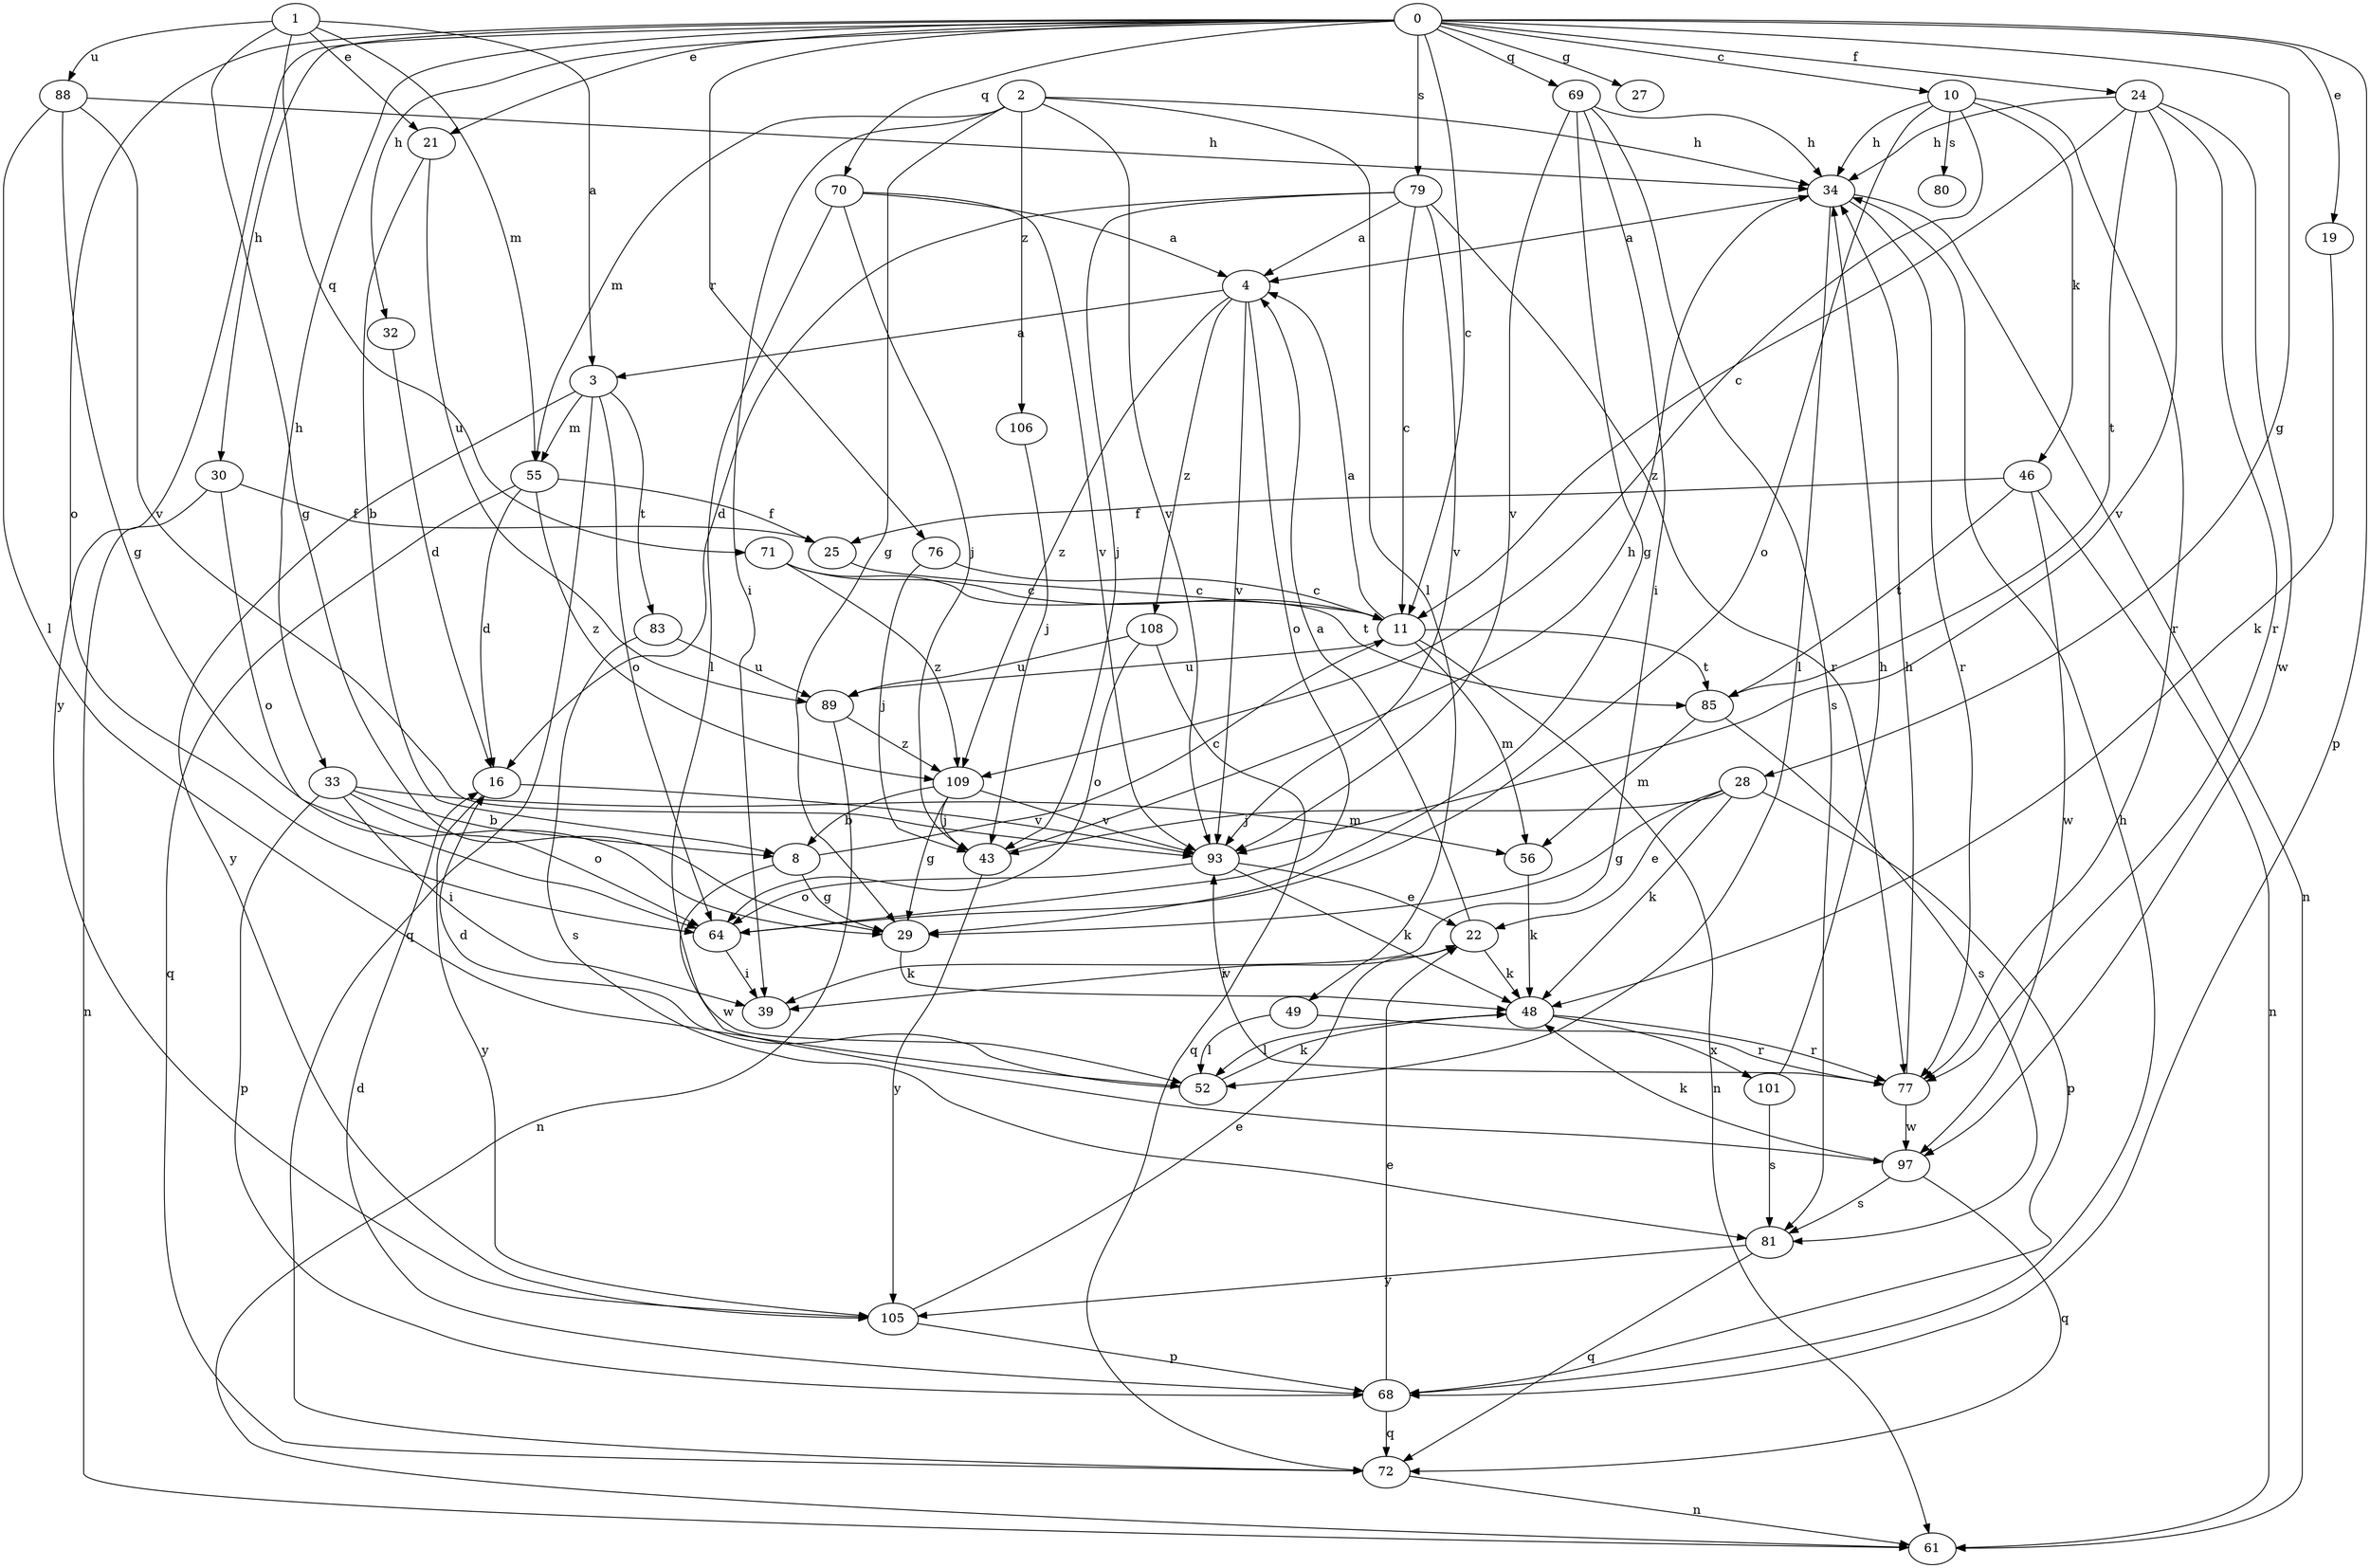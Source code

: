strict digraph  {
0;
1;
2;
3;
4;
8;
10;
11;
16;
19;
21;
22;
24;
25;
27;
28;
29;
30;
32;
33;
34;
39;
43;
46;
48;
49;
52;
55;
56;
61;
64;
68;
69;
70;
71;
72;
76;
77;
79;
80;
81;
83;
85;
88;
89;
93;
97;
101;
105;
106;
108;
109;
0 -> 10  [label=c];
0 -> 11  [label=c];
0 -> 19  [label=e];
0 -> 21  [label=e];
0 -> 24  [label=f];
0 -> 27  [label=g];
0 -> 28  [label=g];
0 -> 30  [label=h];
0 -> 32  [label=h];
0 -> 33  [label=h];
0 -> 64  [label=o];
0 -> 68  [label=p];
0 -> 69  [label=q];
0 -> 70  [label=q];
0 -> 76  [label=r];
0 -> 79  [label=s];
0 -> 105  [label=y];
1 -> 3  [label=a];
1 -> 21  [label=e];
1 -> 29  [label=g];
1 -> 55  [label=m];
1 -> 71  [label=q];
1 -> 88  [label=u];
2 -> 29  [label=g];
2 -> 34  [label=h];
2 -> 39  [label=i];
2 -> 49  [label=l];
2 -> 55  [label=m];
2 -> 93  [label=v];
2 -> 106  [label=z];
3 -> 55  [label=m];
3 -> 64  [label=o];
3 -> 72  [label=q];
3 -> 83  [label=t];
3 -> 105  [label=y];
4 -> 3  [label=a];
4 -> 64  [label=o];
4 -> 93  [label=v];
4 -> 108  [label=z];
4 -> 109  [label=z];
8 -> 11  [label=c];
8 -> 29  [label=g];
8 -> 97  [label=w];
10 -> 34  [label=h];
10 -> 46  [label=k];
10 -> 64  [label=o];
10 -> 77  [label=r];
10 -> 80  [label=s];
10 -> 109  [label=z];
11 -> 4  [label=a];
11 -> 56  [label=m];
11 -> 61  [label=n];
11 -> 85  [label=t];
11 -> 89  [label=u];
16 -> 93  [label=v];
16 -> 105  [label=y];
19 -> 48  [label=k];
21 -> 8  [label=b];
21 -> 89  [label=u];
22 -> 4  [label=a];
22 -> 39  [label=i];
22 -> 48  [label=k];
24 -> 11  [label=c];
24 -> 34  [label=h];
24 -> 77  [label=r];
24 -> 85  [label=t];
24 -> 93  [label=v];
24 -> 97  [label=w];
25 -> 11  [label=c];
28 -> 22  [label=e];
28 -> 29  [label=g];
28 -> 43  [label=j];
28 -> 48  [label=k];
28 -> 68  [label=p];
29 -> 48  [label=k];
30 -> 25  [label=f];
30 -> 61  [label=n];
30 -> 64  [label=o];
32 -> 16  [label=d];
33 -> 8  [label=b];
33 -> 39  [label=i];
33 -> 56  [label=m];
33 -> 64  [label=o];
33 -> 68  [label=p];
34 -> 4  [label=a];
34 -> 52  [label=l];
34 -> 61  [label=n];
34 -> 77  [label=r];
43 -> 34  [label=h];
43 -> 105  [label=y];
46 -> 25  [label=f];
46 -> 61  [label=n];
46 -> 85  [label=t];
46 -> 97  [label=w];
48 -> 52  [label=l];
48 -> 77  [label=r];
48 -> 101  [label=x];
49 -> 52  [label=l];
49 -> 77  [label=r];
52 -> 16  [label=d];
52 -> 48  [label=k];
55 -> 16  [label=d];
55 -> 25  [label=f];
55 -> 72  [label=q];
55 -> 109  [label=z];
56 -> 48  [label=k];
64 -> 39  [label=i];
68 -> 16  [label=d];
68 -> 22  [label=e];
68 -> 34  [label=h];
68 -> 72  [label=q];
69 -> 29  [label=g];
69 -> 34  [label=h];
69 -> 39  [label=i];
69 -> 81  [label=s];
69 -> 93  [label=v];
70 -> 4  [label=a];
70 -> 43  [label=j];
70 -> 52  [label=l];
70 -> 93  [label=v];
71 -> 11  [label=c];
71 -> 85  [label=t];
71 -> 109  [label=z];
72 -> 61  [label=n];
76 -> 11  [label=c];
76 -> 43  [label=j];
77 -> 34  [label=h];
77 -> 93  [label=v];
77 -> 97  [label=w];
79 -> 4  [label=a];
79 -> 11  [label=c];
79 -> 16  [label=d];
79 -> 43  [label=j];
79 -> 77  [label=r];
79 -> 93  [label=v];
81 -> 72  [label=q];
81 -> 105  [label=y];
83 -> 81  [label=s];
83 -> 89  [label=u];
85 -> 56  [label=m];
85 -> 81  [label=s];
88 -> 29  [label=g];
88 -> 34  [label=h];
88 -> 52  [label=l];
88 -> 93  [label=v];
89 -> 61  [label=n];
89 -> 109  [label=z];
93 -> 22  [label=e];
93 -> 48  [label=k];
93 -> 64  [label=o];
97 -> 48  [label=k];
97 -> 72  [label=q];
97 -> 81  [label=s];
101 -> 34  [label=h];
101 -> 81  [label=s];
105 -> 22  [label=e];
105 -> 68  [label=p];
106 -> 43  [label=j];
108 -> 64  [label=o];
108 -> 72  [label=q];
108 -> 89  [label=u];
109 -> 8  [label=b];
109 -> 29  [label=g];
109 -> 43  [label=j];
109 -> 93  [label=v];
}
